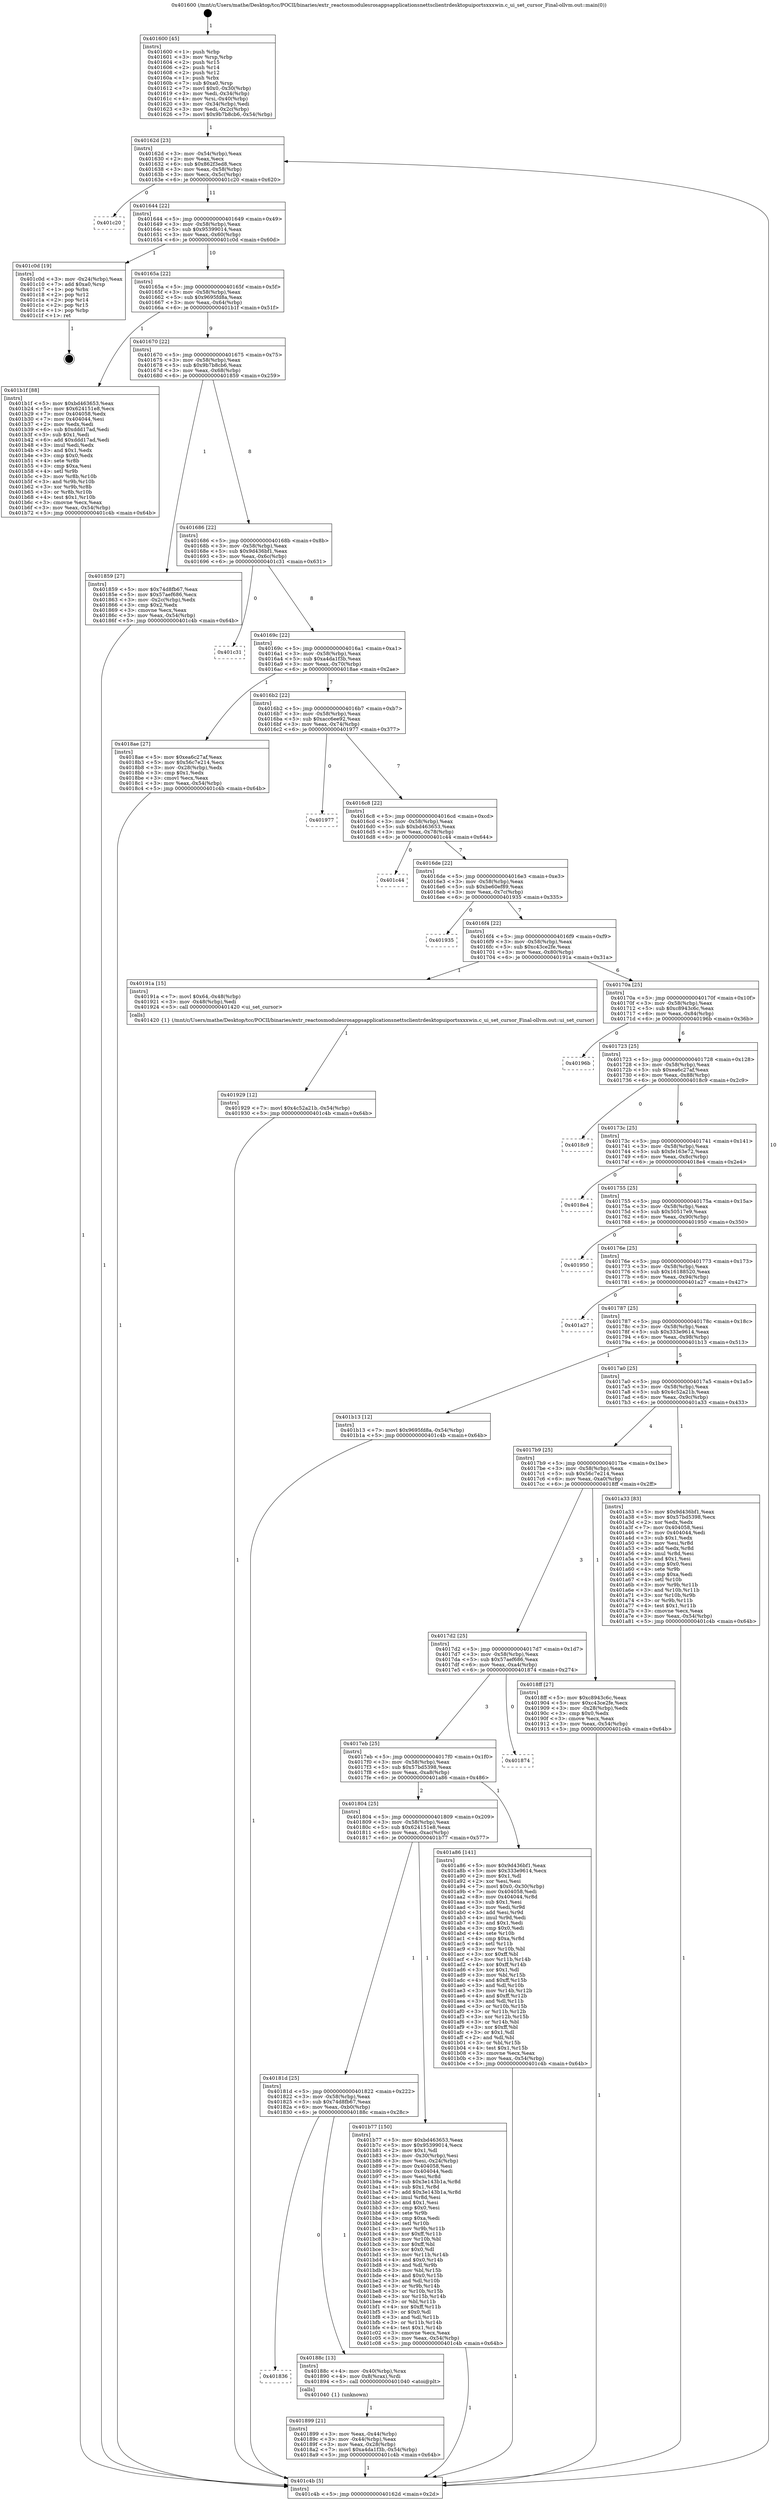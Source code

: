 digraph "0x401600" {
  label = "0x401600 (/mnt/c/Users/mathe/Desktop/tcc/POCII/binaries/extr_reactosmodulesrosappsapplicationsnettsclientrdesktopuiportsxxxwin.c_ui_set_cursor_Final-ollvm.out::main(0))"
  labelloc = "t"
  node[shape=record]

  Entry [label="",width=0.3,height=0.3,shape=circle,fillcolor=black,style=filled]
  "0x40162d" [label="{
     0x40162d [23]\l
     | [instrs]\l
     &nbsp;&nbsp;0x40162d \<+3\>: mov -0x54(%rbp),%eax\l
     &nbsp;&nbsp;0x401630 \<+2\>: mov %eax,%ecx\l
     &nbsp;&nbsp;0x401632 \<+6\>: sub $0x862f3ed8,%ecx\l
     &nbsp;&nbsp;0x401638 \<+3\>: mov %eax,-0x58(%rbp)\l
     &nbsp;&nbsp;0x40163b \<+3\>: mov %ecx,-0x5c(%rbp)\l
     &nbsp;&nbsp;0x40163e \<+6\>: je 0000000000401c20 \<main+0x620\>\l
  }"]
  "0x401c20" [label="{
     0x401c20\l
  }", style=dashed]
  "0x401644" [label="{
     0x401644 [22]\l
     | [instrs]\l
     &nbsp;&nbsp;0x401644 \<+5\>: jmp 0000000000401649 \<main+0x49\>\l
     &nbsp;&nbsp;0x401649 \<+3\>: mov -0x58(%rbp),%eax\l
     &nbsp;&nbsp;0x40164c \<+5\>: sub $0x95399014,%eax\l
     &nbsp;&nbsp;0x401651 \<+3\>: mov %eax,-0x60(%rbp)\l
     &nbsp;&nbsp;0x401654 \<+6\>: je 0000000000401c0d \<main+0x60d\>\l
  }"]
  Exit [label="",width=0.3,height=0.3,shape=circle,fillcolor=black,style=filled,peripheries=2]
  "0x401c0d" [label="{
     0x401c0d [19]\l
     | [instrs]\l
     &nbsp;&nbsp;0x401c0d \<+3\>: mov -0x24(%rbp),%eax\l
     &nbsp;&nbsp;0x401c10 \<+7\>: add $0xa0,%rsp\l
     &nbsp;&nbsp;0x401c17 \<+1\>: pop %rbx\l
     &nbsp;&nbsp;0x401c18 \<+2\>: pop %r12\l
     &nbsp;&nbsp;0x401c1a \<+2\>: pop %r14\l
     &nbsp;&nbsp;0x401c1c \<+2\>: pop %r15\l
     &nbsp;&nbsp;0x401c1e \<+1\>: pop %rbp\l
     &nbsp;&nbsp;0x401c1f \<+1\>: ret\l
  }"]
  "0x40165a" [label="{
     0x40165a [22]\l
     | [instrs]\l
     &nbsp;&nbsp;0x40165a \<+5\>: jmp 000000000040165f \<main+0x5f\>\l
     &nbsp;&nbsp;0x40165f \<+3\>: mov -0x58(%rbp),%eax\l
     &nbsp;&nbsp;0x401662 \<+5\>: sub $0x9695fd8a,%eax\l
     &nbsp;&nbsp;0x401667 \<+3\>: mov %eax,-0x64(%rbp)\l
     &nbsp;&nbsp;0x40166a \<+6\>: je 0000000000401b1f \<main+0x51f\>\l
  }"]
  "0x401929" [label="{
     0x401929 [12]\l
     | [instrs]\l
     &nbsp;&nbsp;0x401929 \<+7\>: movl $0x4c52a21b,-0x54(%rbp)\l
     &nbsp;&nbsp;0x401930 \<+5\>: jmp 0000000000401c4b \<main+0x64b\>\l
  }"]
  "0x401b1f" [label="{
     0x401b1f [88]\l
     | [instrs]\l
     &nbsp;&nbsp;0x401b1f \<+5\>: mov $0xbd463653,%eax\l
     &nbsp;&nbsp;0x401b24 \<+5\>: mov $0x624151e8,%ecx\l
     &nbsp;&nbsp;0x401b29 \<+7\>: mov 0x404058,%edx\l
     &nbsp;&nbsp;0x401b30 \<+7\>: mov 0x404044,%esi\l
     &nbsp;&nbsp;0x401b37 \<+2\>: mov %edx,%edi\l
     &nbsp;&nbsp;0x401b39 \<+6\>: sub $0xddd17ad,%edi\l
     &nbsp;&nbsp;0x401b3f \<+3\>: sub $0x1,%edi\l
     &nbsp;&nbsp;0x401b42 \<+6\>: add $0xddd17ad,%edi\l
     &nbsp;&nbsp;0x401b48 \<+3\>: imul %edi,%edx\l
     &nbsp;&nbsp;0x401b4b \<+3\>: and $0x1,%edx\l
     &nbsp;&nbsp;0x401b4e \<+3\>: cmp $0x0,%edx\l
     &nbsp;&nbsp;0x401b51 \<+4\>: sete %r8b\l
     &nbsp;&nbsp;0x401b55 \<+3\>: cmp $0xa,%esi\l
     &nbsp;&nbsp;0x401b58 \<+4\>: setl %r9b\l
     &nbsp;&nbsp;0x401b5c \<+3\>: mov %r8b,%r10b\l
     &nbsp;&nbsp;0x401b5f \<+3\>: and %r9b,%r10b\l
     &nbsp;&nbsp;0x401b62 \<+3\>: xor %r9b,%r8b\l
     &nbsp;&nbsp;0x401b65 \<+3\>: or %r8b,%r10b\l
     &nbsp;&nbsp;0x401b68 \<+4\>: test $0x1,%r10b\l
     &nbsp;&nbsp;0x401b6c \<+3\>: cmovne %ecx,%eax\l
     &nbsp;&nbsp;0x401b6f \<+3\>: mov %eax,-0x54(%rbp)\l
     &nbsp;&nbsp;0x401b72 \<+5\>: jmp 0000000000401c4b \<main+0x64b\>\l
  }"]
  "0x401670" [label="{
     0x401670 [22]\l
     | [instrs]\l
     &nbsp;&nbsp;0x401670 \<+5\>: jmp 0000000000401675 \<main+0x75\>\l
     &nbsp;&nbsp;0x401675 \<+3\>: mov -0x58(%rbp),%eax\l
     &nbsp;&nbsp;0x401678 \<+5\>: sub $0x9b7b8cb6,%eax\l
     &nbsp;&nbsp;0x40167d \<+3\>: mov %eax,-0x68(%rbp)\l
     &nbsp;&nbsp;0x401680 \<+6\>: je 0000000000401859 \<main+0x259\>\l
  }"]
  "0x401899" [label="{
     0x401899 [21]\l
     | [instrs]\l
     &nbsp;&nbsp;0x401899 \<+3\>: mov %eax,-0x44(%rbp)\l
     &nbsp;&nbsp;0x40189c \<+3\>: mov -0x44(%rbp),%eax\l
     &nbsp;&nbsp;0x40189f \<+3\>: mov %eax,-0x28(%rbp)\l
     &nbsp;&nbsp;0x4018a2 \<+7\>: movl $0xa4da1f3b,-0x54(%rbp)\l
     &nbsp;&nbsp;0x4018a9 \<+5\>: jmp 0000000000401c4b \<main+0x64b\>\l
  }"]
  "0x401859" [label="{
     0x401859 [27]\l
     | [instrs]\l
     &nbsp;&nbsp;0x401859 \<+5\>: mov $0x74d8fb67,%eax\l
     &nbsp;&nbsp;0x40185e \<+5\>: mov $0x57aef686,%ecx\l
     &nbsp;&nbsp;0x401863 \<+3\>: mov -0x2c(%rbp),%edx\l
     &nbsp;&nbsp;0x401866 \<+3\>: cmp $0x2,%edx\l
     &nbsp;&nbsp;0x401869 \<+3\>: cmovne %ecx,%eax\l
     &nbsp;&nbsp;0x40186c \<+3\>: mov %eax,-0x54(%rbp)\l
     &nbsp;&nbsp;0x40186f \<+5\>: jmp 0000000000401c4b \<main+0x64b\>\l
  }"]
  "0x401686" [label="{
     0x401686 [22]\l
     | [instrs]\l
     &nbsp;&nbsp;0x401686 \<+5\>: jmp 000000000040168b \<main+0x8b\>\l
     &nbsp;&nbsp;0x40168b \<+3\>: mov -0x58(%rbp),%eax\l
     &nbsp;&nbsp;0x40168e \<+5\>: sub $0x9d436bf1,%eax\l
     &nbsp;&nbsp;0x401693 \<+3\>: mov %eax,-0x6c(%rbp)\l
     &nbsp;&nbsp;0x401696 \<+6\>: je 0000000000401c31 \<main+0x631\>\l
  }"]
  "0x401c4b" [label="{
     0x401c4b [5]\l
     | [instrs]\l
     &nbsp;&nbsp;0x401c4b \<+5\>: jmp 000000000040162d \<main+0x2d\>\l
  }"]
  "0x401600" [label="{
     0x401600 [45]\l
     | [instrs]\l
     &nbsp;&nbsp;0x401600 \<+1\>: push %rbp\l
     &nbsp;&nbsp;0x401601 \<+3\>: mov %rsp,%rbp\l
     &nbsp;&nbsp;0x401604 \<+2\>: push %r15\l
     &nbsp;&nbsp;0x401606 \<+2\>: push %r14\l
     &nbsp;&nbsp;0x401608 \<+2\>: push %r12\l
     &nbsp;&nbsp;0x40160a \<+1\>: push %rbx\l
     &nbsp;&nbsp;0x40160b \<+7\>: sub $0xa0,%rsp\l
     &nbsp;&nbsp;0x401612 \<+7\>: movl $0x0,-0x30(%rbp)\l
     &nbsp;&nbsp;0x401619 \<+3\>: mov %edi,-0x34(%rbp)\l
     &nbsp;&nbsp;0x40161c \<+4\>: mov %rsi,-0x40(%rbp)\l
     &nbsp;&nbsp;0x401620 \<+3\>: mov -0x34(%rbp),%edi\l
     &nbsp;&nbsp;0x401623 \<+3\>: mov %edi,-0x2c(%rbp)\l
     &nbsp;&nbsp;0x401626 \<+7\>: movl $0x9b7b8cb6,-0x54(%rbp)\l
  }"]
  "0x401836" [label="{
     0x401836\l
  }", style=dashed]
  "0x401c31" [label="{
     0x401c31\l
  }", style=dashed]
  "0x40169c" [label="{
     0x40169c [22]\l
     | [instrs]\l
     &nbsp;&nbsp;0x40169c \<+5\>: jmp 00000000004016a1 \<main+0xa1\>\l
     &nbsp;&nbsp;0x4016a1 \<+3\>: mov -0x58(%rbp),%eax\l
     &nbsp;&nbsp;0x4016a4 \<+5\>: sub $0xa4da1f3b,%eax\l
     &nbsp;&nbsp;0x4016a9 \<+3\>: mov %eax,-0x70(%rbp)\l
     &nbsp;&nbsp;0x4016ac \<+6\>: je 00000000004018ae \<main+0x2ae\>\l
  }"]
  "0x40188c" [label="{
     0x40188c [13]\l
     | [instrs]\l
     &nbsp;&nbsp;0x40188c \<+4\>: mov -0x40(%rbp),%rax\l
     &nbsp;&nbsp;0x401890 \<+4\>: mov 0x8(%rax),%rdi\l
     &nbsp;&nbsp;0x401894 \<+5\>: call 0000000000401040 \<atoi@plt\>\l
     | [calls]\l
     &nbsp;&nbsp;0x401040 \{1\} (unknown)\l
  }"]
  "0x4018ae" [label="{
     0x4018ae [27]\l
     | [instrs]\l
     &nbsp;&nbsp;0x4018ae \<+5\>: mov $0xea6c27af,%eax\l
     &nbsp;&nbsp;0x4018b3 \<+5\>: mov $0x56c7e214,%ecx\l
     &nbsp;&nbsp;0x4018b8 \<+3\>: mov -0x28(%rbp),%edx\l
     &nbsp;&nbsp;0x4018bb \<+3\>: cmp $0x1,%edx\l
     &nbsp;&nbsp;0x4018be \<+3\>: cmovl %ecx,%eax\l
     &nbsp;&nbsp;0x4018c1 \<+3\>: mov %eax,-0x54(%rbp)\l
     &nbsp;&nbsp;0x4018c4 \<+5\>: jmp 0000000000401c4b \<main+0x64b\>\l
  }"]
  "0x4016b2" [label="{
     0x4016b2 [22]\l
     | [instrs]\l
     &nbsp;&nbsp;0x4016b2 \<+5\>: jmp 00000000004016b7 \<main+0xb7\>\l
     &nbsp;&nbsp;0x4016b7 \<+3\>: mov -0x58(%rbp),%eax\l
     &nbsp;&nbsp;0x4016ba \<+5\>: sub $0xacc6ee92,%eax\l
     &nbsp;&nbsp;0x4016bf \<+3\>: mov %eax,-0x74(%rbp)\l
     &nbsp;&nbsp;0x4016c2 \<+6\>: je 0000000000401977 \<main+0x377\>\l
  }"]
  "0x40181d" [label="{
     0x40181d [25]\l
     | [instrs]\l
     &nbsp;&nbsp;0x40181d \<+5\>: jmp 0000000000401822 \<main+0x222\>\l
     &nbsp;&nbsp;0x401822 \<+3\>: mov -0x58(%rbp),%eax\l
     &nbsp;&nbsp;0x401825 \<+5\>: sub $0x74d8fb67,%eax\l
     &nbsp;&nbsp;0x40182a \<+6\>: mov %eax,-0xb0(%rbp)\l
     &nbsp;&nbsp;0x401830 \<+6\>: je 000000000040188c \<main+0x28c\>\l
  }"]
  "0x401977" [label="{
     0x401977\l
  }", style=dashed]
  "0x4016c8" [label="{
     0x4016c8 [22]\l
     | [instrs]\l
     &nbsp;&nbsp;0x4016c8 \<+5\>: jmp 00000000004016cd \<main+0xcd\>\l
     &nbsp;&nbsp;0x4016cd \<+3\>: mov -0x58(%rbp),%eax\l
     &nbsp;&nbsp;0x4016d0 \<+5\>: sub $0xbd463653,%eax\l
     &nbsp;&nbsp;0x4016d5 \<+3\>: mov %eax,-0x78(%rbp)\l
     &nbsp;&nbsp;0x4016d8 \<+6\>: je 0000000000401c44 \<main+0x644\>\l
  }"]
  "0x401b77" [label="{
     0x401b77 [150]\l
     | [instrs]\l
     &nbsp;&nbsp;0x401b77 \<+5\>: mov $0xbd463653,%eax\l
     &nbsp;&nbsp;0x401b7c \<+5\>: mov $0x95399014,%ecx\l
     &nbsp;&nbsp;0x401b81 \<+2\>: mov $0x1,%dl\l
     &nbsp;&nbsp;0x401b83 \<+3\>: mov -0x30(%rbp),%esi\l
     &nbsp;&nbsp;0x401b86 \<+3\>: mov %esi,-0x24(%rbp)\l
     &nbsp;&nbsp;0x401b89 \<+7\>: mov 0x404058,%esi\l
     &nbsp;&nbsp;0x401b90 \<+7\>: mov 0x404044,%edi\l
     &nbsp;&nbsp;0x401b97 \<+3\>: mov %esi,%r8d\l
     &nbsp;&nbsp;0x401b9a \<+7\>: sub $0x3e143b1a,%r8d\l
     &nbsp;&nbsp;0x401ba1 \<+4\>: sub $0x1,%r8d\l
     &nbsp;&nbsp;0x401ba5 \<+7\>: add $0x3e143b1a,%r8d\l
     &nbsp;&nbsp;0x401bac \<+4\>: imul %r8d,%esi\l
     &nbsp;&nbsp;0x401bb0 \<+3\>: and $0x1,%esi\l
     &nbsp;&nbsp;0x401bb3 \<+3\>: cmp $0x0,%esi\l
     &nbsp;&nbsp;0x401bb6 \<+4\>: sete %r9b\l
     &nbsp;&nbsp;0x401bba \<+3\>: cmp $0xa,%edi\l
     &nbsp;&nbsp;0x401bbd \<+4\>: setl %r10b\l
     &nbsp;&nbsp;0x401bc1 \<+3\>: mov %r9b,%r11b\l
     &nbsp;&nbsp;0x401bc4 \<+4\>: xor $0xff,%r11b\l
     &nbsp;&nbsp;0x401bc8 \<+3\>: mov %r10b,%bl\l
     &nbsp;&nbsp;0x401bcb \<+3\>: xor $0xff,%bl\l
     &nbsp;&nbsp;0x401bce \<+3\>: xor $0x0,%dl\l
     &nbsp;&nbsp;0x401bd1 \<+3\>: mov %r11b,%r14b\l
     &nbsp;&nbsp;0x401bd4 \<+4\>: and $0x0,%r14b\l
     &nbsp;&nbsp;0x401bd8 \<+3\>: and %dl,%r9b\l
     &nbsp;&nbsp;0x401bdb \<+3\>: mov %bl,%r15b\l
     &nbsp;&nbsp;0x401bde \<+4\>: and $0x0,%r15b\l
     &nbsp;&nbsp;0x401be2 \<+3\>: and %dl,%r10b\l
     &nbsp;&nbsp;0x401be5 \<+3\>: or %r9b,%r14b\l
     &nbsp;&nbsp;0x401be8 \<+3\>: or %r10b,%r15b\l
     &nbsp;&nbsp;0x401beb \<+3\>: xor %r15b,%r14b\l
     &nbsp;&nbsp;0x401bee \<+3\>: or %bl,%r11b\l
     &nbsp;&nbsp;0x401bf1 \<+4\>: xor $0xff,%r11b\l
     &nbsp;&nbsp;0x401bf5 \<+3\>: or $0x0,%dl\l
     &nbsp;&nbsp;0x401bf8 \<+3\>: and %dl,%r11b\l
     &nbsp;&nbsp;0x401bfb \<+3\>: or %r11b,%r14b\l
     &nbsp;&nbsp;0x401bfe \<+4\>: test $0x1,%r14b\l
     &nbsp;&nbsp;0x401c02 \<+3\>: cmovne %ecx,%eax\l
     &nbsp;&nbsp;0x401c05 \<+3\>: mov %eax,-0x54(%rbp)\l
     &nbsp;&nbsp;0x401c08 \<+5\>: jmp 0000000000401c4b \<main+0x64b\>\l
  }"]
  "0x401c44" [label="{
     0x401c44\l
  }", style=dashed]
  "0x4016de" [label="{
     0x4016de [22]\l
     | [instrs]\l
     &nbsp;&nbsp;0x4016de \<+5\>: jmp 00000000004016e3 \<main+0xe3\>\l
     &nbsp;&nbsp;0x4016e3 \<+3\>: mov -0x58(%rbp),%eax\l
     &nbsp;&nbsp;0x4016e6 \<+5\>: sub $0xbe60ef89,%eax\l
     &nbsp;&nbsp;0x4016eb \<+3\>: mov %eax,-0x7c(%rbp)\l
     &nbsp;&nbsp;0x4016ee \<+6\>: je 0000000000401935 \<main+0x335\>\l
  }"]
  "0x401804" [label="{
     0x401804 [25]\l
     | [instrs]\l
     &nbsp;&nbsp;0x401804 \<+5\>: jmp 0000000000401809 \<main+0x209\>\l
     &nbsp;&nbsp;0x401809 \<+3\>: mov -0x58(%rbp),%eax\l
     &nbsp;&nbsp;0x40180c \<+5\>: sub $0x624151e8,%eax\l
     &nbsp;&nbsp;0x401811 \<+6\>: mov %eax,-0xac(%rbp)\l
     &nbsp;&nbsp;0x401817 \<+6\>: je 0000000000401b77 \<main+0x577\>\l
  }"]
  "0x401935" [label="{
     0x401935\l
  }", style=dashed]
  "0x4016f4" [label="{
     0x4016f4 [22]\l
     | [instrs]\l
     &nbsp;&nbsp;0x4016f4 \<+5\>: jmp 00000000004016f9 \<main+0xf9\>\l
     &nbsp;&nbsp;0x4016f9 \<+3\>: mov -0x58(%rbp),%eax\l
     &nbsp;&nbsp;0x4016fc \<+5\>: sub $0xc43ce2fe,%eax\l
     &nbsp;&nbsp;0x401701 \<+3\>: mov %eax,-0x80(%rbp)\l
     &nbsp;&nbsp;0x401704 \<+6\>: je 000000000040191a \<main+0x31a\>\l
  }"]
  "0x401a86" [label="{
     0x401a86 [141]\l
     | [instrs]\l
     &nbsp;&nbsp;0x401a86 \<+5\>: mov $0x9d436bf1,%eax\l
     &nbsp;&nbsp;0x401a8b \<+5\>: mov $0x333e9614,%ecx\l
     &nbsp;&nbsp;0x401a90 \<+2\>: mov $0x1,%dl\l
     &nbsp;&nbsp;0x401a92 \<+2\>: xor %esi,%esi\l
     &nbsp;&nbsp;0x401a94 \<+7\>: movl $0x0,-0x30(%rbp)\l
     &nbsp;&nbsp;0x401a9b \<+7\>: mov 0x404058,%edi\l
     &nbsp;&nbsp;0x401aa2 \<+8\>: mov 0x404044,%r8d\l
     &nbsp;&nbsp;0x401aaa \<+3\>: sub $0x1,%esi\l
     &nbsp;&nbsp;0x401aad \<+3\>: mov %edi,%r9d\l
     &nbsp;&nbsp;0x401ab0 \<+3\>: add %esi,%r9d\l
     &nbsp;&nbsp;0x401ab3 \<+4\>: imul %r9d,%edi\l
     &nbsp;&nbsp;0x401ab7 \<+3\>: and $0x1,%edi\l
     &nbsp;&nbsp;0x401aba \<+3\>: cmp $0x0,%edi\l
     &nbsp;&nbsp;0x401abd \<+4\>: sete %r10b\l
     &nbsp;&nbsp;0x401ac1 \<+4\>: cmp $0xa,%r8d\l
     &nbsp;&nbsp;0x401ac5 \<+4\>: setl %r11b\l
     &nbsp;&nbsp;0x401ac9 \<+3\>: mov %r10b,%bl\l
     &nbsp;&nbsp;0x401acc \<+3\>: xor $0xff,%bl\l
     &nbsp;&nbsp;0x401acf \<+3\>: mov %r11b,%r14b\l
     &nbsp;&nbsp;0x401ad2 \<+4\>: xor $0xff,%r14b\l
     &nbsp;&nbsp;0x401ad6 \<+3\>: xor $0x1,%dl\l
     &nbsp;&nbsp;0x401ad9 \<+3\>: mov %bl,%r15b\l
     &nbsp;&nbsp;0x401adc \<+4\>: and $0xff,%r15b\l
     &nbsp;&nbsp;0x401ae0 \<+3\>: and %dl,%r10b\l
     &nbsp;&nbsp;0x401ae3 \<+3\>: mov %r14b,%r12b\l
     &nbsp;&nbsp;0x401ae6 \<+4\>: and $0xff,%r12b\l
     &nbsp;&nbsp;0x401aea \<+3\>: and %dl,%r11b\l
     &nbsp;&nbsp;0x401aed \<+3\>: or %r10b,%r15b\l
     &nbsp;&nbsp;0x401af0 \<+3\>: or %r11b,%r12b\l
     &nbsp;&nbsp;0x401af3 \<+3\>: xor %r12b,%r15b\l
     &nbsp;&nbsp;0x401af6 \<+3\>: or %r14b,%bl\l
     &nbsp;&nbsp;0x401af9 \<+3\>: xor $0xff,%bl\l
     &nbsp;&nbsp;0x401afc \<+3\>: or $0x1,%dl\l
     &nbsp;&nbsp;0x401aff \<+2\>: and %dl,%bl\l
     &nbsp;&nbsp;0x401b01 \<+3\>: or %bl,%r15b\l
     &nbsp;&nbsp;0x401b04 \<+4\>: test $0x1,%r15b\l
     &nbsp;&nbsp;0x401b08 \<+3\>: cmovne %ecx,%eax\l
     &nbsp;&nbsp;0x401b0b \<+3\>: mov %eax,-0x54(%rbp)\l
     &nbsp;&nbsp;0x401b0e \<+5\>: jmp 0000000000401c4b \<main+0x64b\>\l
  }"]
  "0x40191a" [label="{
     0x40191a [15]\l
     | [instrs]\l
     &nbsp;&nbsp;0x40191a \<+7\>: movl $0x64,-0x48(%rbp)\l
     &nbsp;&nbsp;0x401921 \<+3\>: mov -0x48(%rbp),%edi\l
     &nbsp;&nbsp;0x401924 \<+5\>: call 0000000000401420 \<ui_set_cursor\>\l
     | [calls]\l
     &nbsp;&nbsp;0x401420 \{1\} (/mnt/c/Users/mathe/Desktop/tcc/POCII/binaries/extr_reactosmodulesrosappsapplicationsnettsclientrdesktopuiportsxxxwin.c_ui_set_cursor_Final-ollvm.out::ui_set_cursor)\l
  }"]
  "0x40170a" [label="{
     0x40170a [25]\l
     | [instrs]\l
     &nbsp;&nbsp;0x40170a \<+5\>: jmp 000000000040170f \<main+0x10f\>\l
     &nbsp;&nbsp;0x40170f \<+3\>: mov -0x58(%rbp),%eax\l
     &nbsp;&nbsp;0x401712 \<+5\>: sub $0xc8943c6c,%eax\l
     &nbsp;&nbsp;0x401717 \<+6\>: mov %eax,-0x84(%rbp)\l
     &nbsp;&nbsp;0x40171d \<+6\>: je 000000000040196b \<main+0x36b\>\l
  }"]
  "0x4017eb" [label="{
     0x4017eb [25]\l
     | [instrs]\l
     &nbsp;&nbsp;0x4017eb \<+5\>: jmp 00000000004017f0 \<main+0x1f0\>\l
     &nbsp;&nbsp;0x4017f0 \<+3\>: mov -0x58(%rbp),%eax\l
     &nbsp;&nbsp;0x4017f3 \<+5\>: sub $0x57bd5398,%eax\l
     &nbsp;&nbsp;0x4017f8 \<+6\>: mov %eax,-0xa8(%rbp)\l
     &nbsp;&nbsp;0x4017fe \<+6\>: je 0000000000401a86 \<main+0x486\>\l
  }"]
  "0x40196b" [label="{
     0x40196b\l
  }", style=dashed]
  "0x401723" [label="{
     0x401723 [25]\l
     | [instrs]\l
     &nbsp;&nbsp;0x401723 \<+5\>: jmp 0000000000401728 \<main+0x128\>\l
     &nbsp;&nbsp;0x401728 \<+3\>: mov -0x58(%rbp),%eax\l
     &nbsp;&nbsp;0x40172b \<+5\>: sub $0xea6c27af,%eax\l
     &nbsp;&nbsp;0x401730 \<+6\>: mov %eax,-0x88(%rbp)\l
     &nbsp;&nbsp;0x401736 \<+6\>: je 00000000004018c9 \<main+0x2c9\>\l
  }"]
  "0x401874" [label="{
     0x401874\l
  }", style=dashed]
  "0x4018c9" [label="{
     0x4018c9\l
  }", style=dashed]
  "0x40173c" [label="{
     0x40173c [25]\l
     | [instrs]\l
     &nbsp;&nbsp;0x40173c \<+5\>: jmp 0000000000401741 \<main+0x141\>\l
     &nbsp;&nbsp;0x401741 \<+3\>: mov -0x58(%rbp),%eax\l
     &nbsp;&nbsp;0x401744 \<+5\>: sub $0xfe163e72,%eax\l
     &nbsp;&nbsp;0x401749 \<+6\>: mov %eax,-0x8c(%rbp)\l
     &nbsp;&nbsp;0x40174f \<+6\>: je 00000000004018e4 \<main+0x2e4\>\l
  }"]
  "0x4017d2" [label="{
     0x4017d2 [25]\l
     | [instrs]\l
     &nbsp;&nbsp;0x4017d2 \<+5\>: jmp 00000000004017d7 \<main+0x1d7\>\l
     &nbsp;&nbsp;0x4017d7 \<+3\>: mov -0x58(%rbp),%eax\l
     &nbsp;&nbsp;0x4017da \<+5\>: sub $0x57aef686,%eax\l
     &nbsp;&nbsp;0x4017df \<+6\>: mov %eax,-0xa4(%rbp)\l
     &nbsp;&nbsp;0x4017e5 \<+6\>: je 0000000000401874 \<main+0x274\>\l
  }"]
  "0x4018e4" [label="{
     0x4018e4\l
  }", style=dashed]
  "0x401755" [label="{
     0x401755 [25]\l
     | [instrs]\l
     &nbsp;&nbsp;0x401755 \<+5\>: jmp 000000000040175a \<main+0x15a\>\l
     &nbsp;&nbsp;0x40175a \<+3\>: mov -0x58(%rbp),%eax\l
     &nbsp;&nbsp;0x40175d \<+5\>: sub $0x50517e9,%eax\l
     &nbsp;&nbsp;0x401762 \<+6\>: mov %eax,-0x90(%rbp)\l
     &nbsp;&nbsp;0x401768 \<+6\>: je 0000000000401950 \<main+0x350\>\l
  }"]
  "0x4018ff" [label="{
     0x4018ff [27]\l
     | [instrs]\l
     &nbsp;&nbsp;0x4018ff \<+5\>: mov $0xc8943c6c,%eax\l
     &nbsp;&nbsp;0x401904 \<+5\>: mov $0xc43ce2fe,%ecx\l
     &nbsp;&nbsp;0x401909 \<+3\>: mov -0x28(%rbp),%edx\l
     &nbsp;&nbsp;0x40190c \<+3\>: cmp $0x0,%edx\l
     &nbsp;&nbsp;0x40190f \<+3\>: cmove %ecx,%eax\l
     &nbsp;&nbsp;0x401912 \<+3\>: mov %eax,-0x54(%rbp)\l
     &nbsp;&nbsp;0x401915 \<+5\>: jmp 0000000000401c4b \<main+0x64b\>\l
  }"]
  "0x401950" [label="{
     0x401950\l
  }", style=dashed]
  "0x40176e" [label="{
     0x40176e [25]\l
     | [instrs]\l
     &nbsp;&nbsp;0x40176e \<+5\>: jmp 0000000000401773 \<main+0x173\>\l
     &nbsp;&nbsp;0x401773 \<+3\>: mov -0x58(%rbp),%eax\l
     &nbsp;&nbsp;0x401776 \<+5\>: sub $0x16188520,%eax\l
     &nbsp;&nbsp;0x40177b \<+6\>: mov %eax,-0x94(%rbp)\l
     &nbsp;&nbsp;0x401781 \<+6\>: je 0000000000401a27 \<main+0x427\>\l
  }"]
  "0x4017b9" [label="{
     0x4017b9 [25]\l
     | [instrs]\l
     &nbsp;&nbsp;0x4017b9 \<+5\>: jmp 00000000004017be \<main+0x1be\>\l
     &nbsp;&nbsp;0x4017be \<+3\>: mov -0x58(%rbp),%eax\l
     &nbsp;&nbsp;0x4017c1 \<+5\>: sub $0x56c7e214,%eax\l
     &nbsp;&nbsp;0x4017c6 \<+6\>: mov %eax,-0xa0(%rbp)\l
     &nbsp;&nbsp;0x4017cc \<+6\>: je 00000000004018ff \<main+0x2ff\>\l
  }"]
  "0x401a27" [label="{
     0x401a27\l
  }", style=dashed]
  "0x401787" [label="{
     0x401787 [25]\l
     | [instrs]\l
     &nbsp;&nbsp;0x401787 \<+5\>: jmp 000000000040178c \<main+0x18c\>\l
     &nbsp;&nbsp;0x40178c \<+3\>: mov -0x58(%rbp),%eax\l
     &nbsp;&nbsp;0x40178f \<+5\>: sub $0x333e9614,%eax\l
     &nbsp;&nbsp;0x401794 \<+6\>: mov %eax,-0x98(%rbp)\l
     &nbsp;&nbsp;0x40179a \<+6\>: je 0000000000401b13 \<main+0x513\>\l
  }"]
  "0x401a33" [label="{
     0x401a33 [83]\l
     | [instrs]\l
     &nbsp;&nbsp;0x401a33 \<+5\>: mov $0x9d436bf1,%eax\l
     &nbsp;&nbsp;0x401a38 \<+5\>: mov $0x57bd5398,%ecx\l
     &nbsp;&nbsp;0x401a3d \<+2\>: xor %edx,%edx\l
     &nbsp;&nbsp;0x401a3f \<+7\>: mov 0x404058,%esi\l
     &nbsp;&nbsp;0x401a46 \<+7\>: mov 0x404044,%edi\l
     &nbsp;&nbsp;0x401a4d \<+3\>: sub $0x1,%edx\l
     &nbsp;&nbsp;0x401a50 \<+3\>: mov %esi,%r8d\l
     &nbsp;&nbsp;0x401a53 \<+3\>: add %edx,%r8d\l
     &nbsp;&nbsp;0x401a56 \<+4\>: imul %r8d,%esi\l
     &nbsp;&nbsp;0x401a5a \<+3\>: and $0x1,%esi\l
     &nbsp;&nbsp;0x401a5d \<+3\>: cmp $0x0,%esi\l
     &nbsp;&nbsp;0x401a60 \<+4\>: sete %r9b\l
     &nbsp;&nbsp;0x401a64 \<+3\>: cmp $0xa,%edi\l
     &nbsp;&nbsp;0x401a67 \<+4\>: setl %r10b\l
     &nbsp;&nbsp;0x401a6b \<+3\>: mov %r9b,%r11b\l
     &nbsp;&nbsp;0x401a6e \<+3\>: and %r10b,%r11b\l
     &nbsp;&nbsp;0x401a71 \<+3\>: xor %r10b,%r9b\l
     &nbsp;&nbsp;0x401a74 \<+3\>: or %r9b,%r11b\l
     &nbsp;&nbsp;0x401a77 \<+4\>: test $0x1,%r11b\l
     &nbsp;&nbsp;0x401a7b \<+3\>: cmovne %ecx,%eax\l
     &nbsp;&nbsp;0x401a7e \<+3\>: mov %eax,-0x54(%rbp)\l
     &nbsp;&nbsp;0x401a81 \<+5\>: jmp 0000000000401c4b \<main+0x64b\>\l
  }"]
  "0x401b13" [label="{
     0x401b13 [12]\l
     | [instrs]\l
     &nbsp;&nbsp;0x401b13 \<+7\>: movl $0x9695fd8a,-0x54(%rbp)\l
     &nbsp;&nbsp;0x401b1a \<+5\>: jmp 0000000000401c4b \<main+0x64b\>\l
  }"]
  "0x4017a0" [label="{
     0x4017a0 [25]\l
     | [instrs]\l
     &nbsp;&nbsp;0x4017a0 \<+5\>: jmp 00000000004017a5 \<main+0x1a5\>\l
     &nbsp;&nbsp;0x4017a5 \<+3\>: mov -0x58(%rbp),%eax\l
     &nbsp;&nbsp;0x4017a8 \<+5\>: sub $0x4c52a21b,%eax\l
     &nbsp;&nbsp;0x4017ad \<+6\>: mov %eax,-0x9c(%rbp)\l
     &nbsp;&nbsp;0x4017b3 \<+6\>: je 0000000000401a33 \<main+0x433\>\l
  }"]
  Entry -> "0x401600" [label=" 1"]
  "0x40162d" -> "0x401c20" [label=" 0"]
  "0x40162d" -> "0x401644" [label=" 11"]
  "0x401c0d" -> Exit [label=" 1"]
  "0x401644" -> "0x401c0d" [label=" 1"]
  "0x401644" -> "0x40165a" [label=" 10"]
  "0x401b77" -> "0x401c4b" [label=" 1"]
  "0x40165a" -> "0x401b1f" [label=" 1"]
  "0x40165a" -> "0x401670" [label=" 9"]
  "0x401b1f" -> "0x401c4b" [label=" 1"]
  "0x401670" -> "0x401859" [label=" 1"]
  "0x401670" -> "0x401686" [label=" 8"]
  "0x401859" -> "0x401c4b" [label=" 1"]
  "0x401600" -> "0x40162d" [label=" 1"]
  "0x401c4b" -> "0x40162d" [label=" 10"]
  "0x401b13" -> "0x401c4b" [label=" 1"]
  "0x401686" -> "0x401c31" [label=" 0"]
  "0x401686" -> "0x40169c" [label=" 8"]
  "0x401a86" -> "0x401c4b" [label=" 1"]
  "0x40169c" -> "0x4018ae" [label=" 1"]
  "0x40169c" -> "0x4016b2" [label=" 7"]
  "0x401a33" -> "0x401c4b" [label=" 1"]
  "0x4016b2" -> "0x401977" [label=" 0"]
  "0x4016b2" -> "0x4016c8" [label=" 7"]
  "0x40191a" -> "0x401929" [label=" 1"]
  "0x4016c8" -> "0x401c44" [label=" 0"]
  "0x4016c8" -> "0x4016de" [label=" 7"]
  "0x4018ff" -> "0x401c4b" [label=" 1"]
  "0x4016de" -> "0x401935" [label=" 0"]
  "0x4016de" -> "0x4016f4" [label=" 7"]
  "0x401899" -> "0x401c4b" [label=" 1"]
  "0x4016f4" -> "0x40191a" [label=" 1"]
  "0x4016f4" -> "0x40170a" [label=" 6"]
  "0x40188c" -> "0x401899" [label=" 1"]
  "0x40170a" -> "0x40196b" [label=" 0"]
  "0x40170a" -> "0x401723" [label=" 6"]
  "0x40181d" -> "0x40188c" [label=" 1"]
  "0x401723" -> "0x4018c9" [label=" 0"]
  "0x401723" -> "0x40173c" [label=" 6"]
  "0x401929" -> "0x401c4b" [label=" 1"]
  "0x40173c" -> "0x4018e4" [label=" 0"]
  "0x40173c" -> "0x401755" [label=" 6"]
  "0x401804" -> "0x401b77" [label=" 1"]
  "0x401755" -> "0x401950" [label=" 0"]
  "0x401755" -> "0x40176e" [label=" 6"]
  "0x4018ae" -> "0x401c4b" [label=" 1"]
  "0x40176e" -> "0x401a27" [label=" 0"]
  "0x40176e" -> "0x401787" [label=" 6"]
  "0x4017eb" -> "0x401a86" [label=" 1"]
  "0x401787" -> "0x401b13" [label=" 1"]
  "0x401787" -> "0x4017a0" [label=" 5"]
  "0x40181d" -> "0x401836" [label=" 0"]
  "0x4017a0" -> "0x401a33" [label=" 1"]
  "0x4017a0" -> "0x4017b9" [label=" 4"]
  "0x4017eb" -> "0x401804" [label=" 2"]
  "0x4017b9" -> "0x4018ff" [label=" 1"]
  "0x4017b9" -> "0x4017d2" [label=" 3"]
  "0x401804" -> "0x40181d" [label=" 1"]
  "0x4017d2" -> "0x401874" [label=" 0"]
  "0x4017d2" -> "0x4017eb" [label=" 3"]
}
